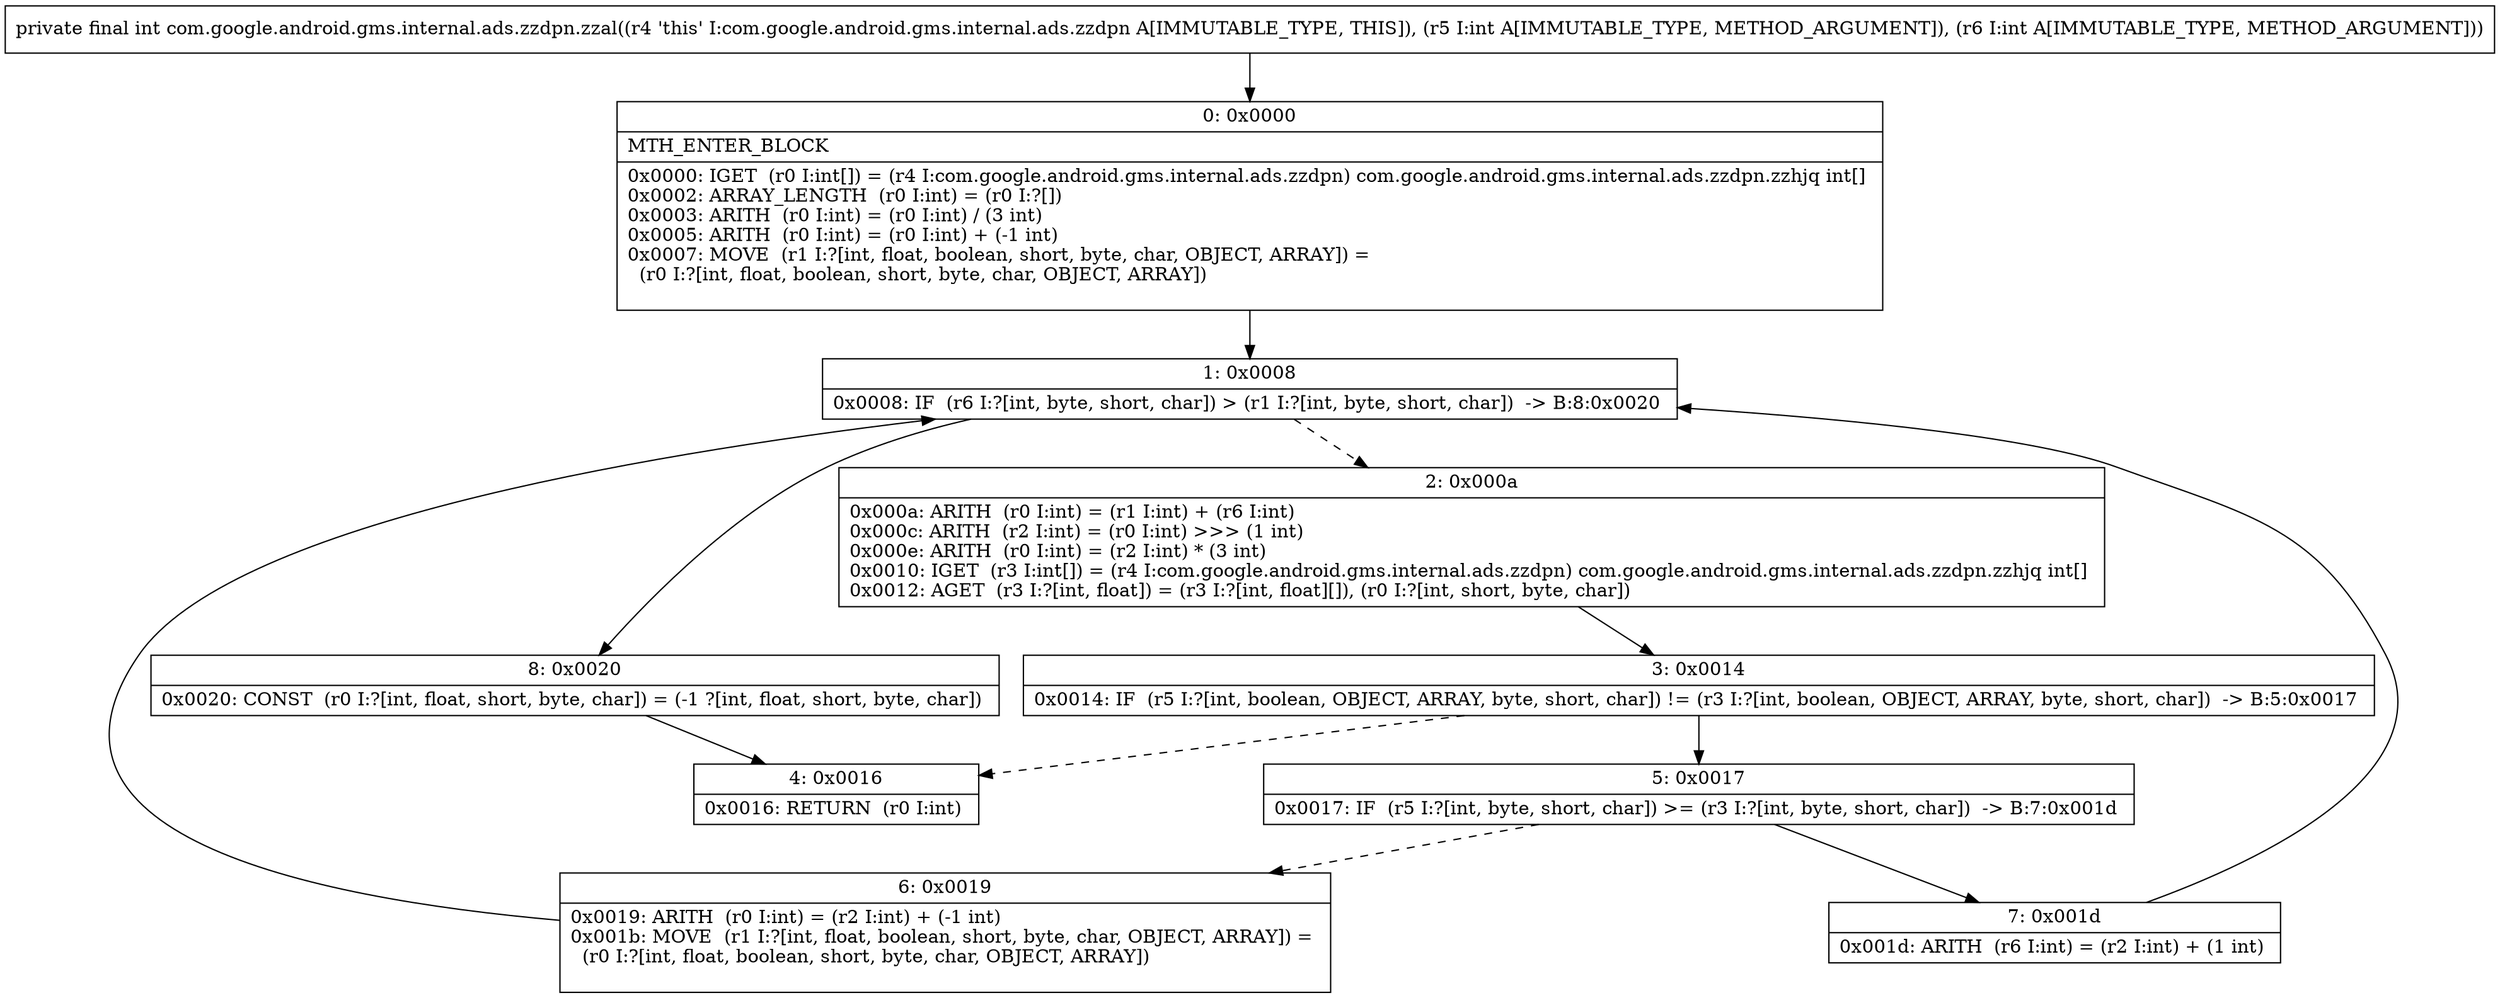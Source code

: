 digraph "CFG forcom.google.android.gms.internal.ads.zzdpn.zzal(II)I" {
Node_0 [shape=record,label="{0\:\ 0x0000|MTH_ENTER_BLOCK\l|0x0000: IGET  (r0 I:int[]) = (r4 I:com.google.android.gms.internal.ads.zzdpn) com.google.android.gms.internal.ads.zzdpn.zzhjq int[] \l0x0002: ARRAY_LENGTH  (r0 I:int) = (r0 I:?[]) \l0x0003: ARITH  (r0 I:int) = (r0 I:int) \/ (3 int) \l0x0005: ARITH  (r0 I:int) = (r0 I:int) + (\-1 int) \l0x0007: MOVE  (r1 I:?[int, float, boolean, short, byte, char, OBJECT, ARRAY]) = \l  (r0 I:?[int, float, boolean, short, byte, char, OBJECT, ARRAY])\l \l}"];
Node_1 [shape=record,label="{1\:\ 0x0008|0x0008: IF  (r6 I:?[int, byte, short, char]) \> (r1 I:?[int, byte, short, char])  \-\> B:8:0x0020 \l}"];
Node_2 [shape=record,label="{2\:\ 0x000a|0x000a: ARITH  (r0 I:int) = (r1 I:int) + (r6 I:int) \l0x000c: ARITH  (r2 I:int) = (r0 I:int) \>\>\> (1 int) \l0x000e: ARITH  (r0 I:int) = (r2 I:int) * (3 int) \l0x0010: IGET  (r3 I:int[]) = (r4 I:com.google.android.gms.internal.ads.zzdpn) com.google.android.gms.internal.ads.zzdpn.zzhjq int[] \l0x0012: AGET  (r3 I:?[int, float]) = (r3 I:?[int, float][]), (r0 I:?[int, short, byte, char]) \l}"];
Node_3 [shape=record,label="{3\:\ 0x0014|0x0014: IF  (r5 I:?[int, boolean, OBJECT, ARRAY, byte, short, char]) != (r3 I:?[int, boolean, OBJECT, ARRAY, byte, short, char])  \-\> B:5:0x0017 \l}"];
Node_4 [shape=record,label="{4\:\ 0x0016|0x0016: RETURN  (r0 I:int) \l}"];
Node_5 [shape=record,label="{5\:\ 0x0017|0x0017: IF  (r5 I:?[int, byte, short, char]) \>= (r3 I:?[int, byte, short, char])  \-\> B:7:0x001d \l}"];
Node_6 [shape=record,label="{6\:\ 0x0019|0x0019: ARITH  (r0 I:int) = (r2 I:int) + (\-1 int) \l0x001b: MOVE  (r1 I:?[int, float, boolean, short, byte, char, OBJECT, ARRAY]) = \l  (r0 I:?[int, float, boolean, short, byte, char, OBJECT, ARRAY])\l \l}"];
Node_7 [shape=record,label="{7\:\ 0x001d|0x001d: ARITH  (r6 I:int) = (r2 I:int) + (1 int) \l}"];
Node_8 [shape=record,label="{8\:\ 0x0020|0x0020: CONST  (r0 I:?[int, float, short, byte, char]) = (\-1 ?[int, float, short, byte, char]) \l}"];
MethodNode[shape=record,label="{private final int com.google.android.gms.internal.ads.zzdpn.zzal((r4 'this' I:com.google.android.gms.internal.ads.zzdpn A[IMMUTABLE_TYPE, THIS]), (r5 I:int A[IMMUTABLE_TYPE, METHOD_ARGUMENT]), (r6 I:int A[IMMUTABLE_TYPE, METHOD_ARGUMENT])) }"];
MethodNode -> Node_0;
Node_0 -> Node_1;
Node_1 -> Node_2[style=dashed];
Node_1 -> Node_8;
Node_2 -> Node_3;
Node_3 -> Node_4[style=dashed];
Node_3 -> Node_5;
Node_5 -> Node_6[style=dashed];
Node_5 -> Node_7;
Node_6 -> Node_1;
Node_7 -> Node_1;
Node_8 -> Node_4;
}

